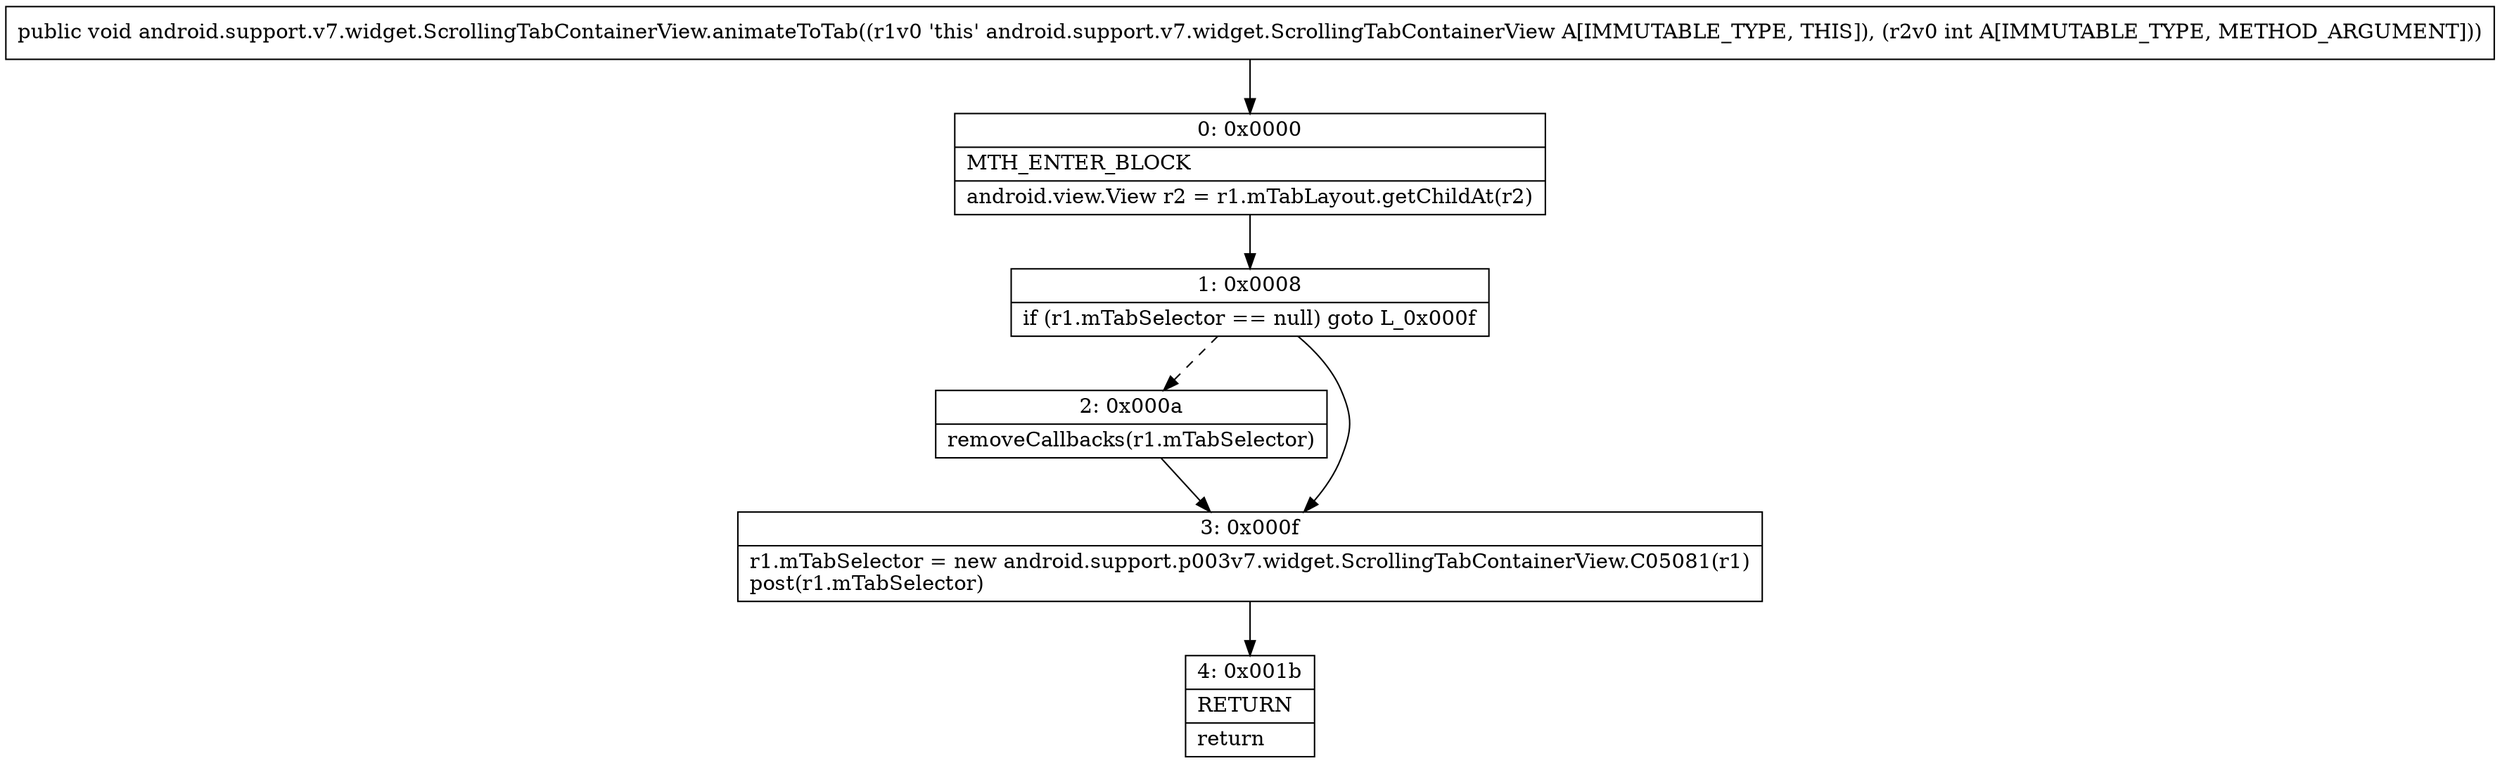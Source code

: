 digraph "CFG forandroid.support.v7.widget.ScrollingTabContainerView.animateToTab(I)V" {
Node_0 [shape=record,label="{0\:\ 0x0000|MTH_ENTER_BLOCK\l|android.view.View r2 = r1.mTabLayout.getChildAt(r2)\l}"];
Node_1 [shape=record,label="{1\:\ 0x0008|if (r1.mTabSelector == null) goto L_0x000f\l}"];
Node_2 [shape=record,label="{2\:\ 0x000a|removeCallbacks(r1.mTabSelector)\l}"];
Node_3 [shape=record,label="{3\:\ 0x000f|r1.mTabSelector = new android.support.p003v7.widget.ScrollingTabContainerView.C05081(r1)\lpost(r1.mTabSelector)\l}"];
Node_4 [shape=record,label="{4\:\ 0x001b|RETURN\l|return\l}"];
MethodNode[shape=record,label="{public void android.support.v7.widget.ScrollingTabContainerView.animateToTab((r1v0 'this' android.support.v7.widget.ScrollingTabContainerView A[IMMUTABLE_TYPE, THIS]), (r2v0 int A[IMMUTABLE_TYPE, METHOD_ARGUMENT])) }"];
MethodNode -> Node_0;
Node_0 -> Node_1;
Node_1 -> Node_2[style=dashed];
Node_1 -> Node_3;
Node_2 -> Node_3;
Node_3 -> Node_4;
}

